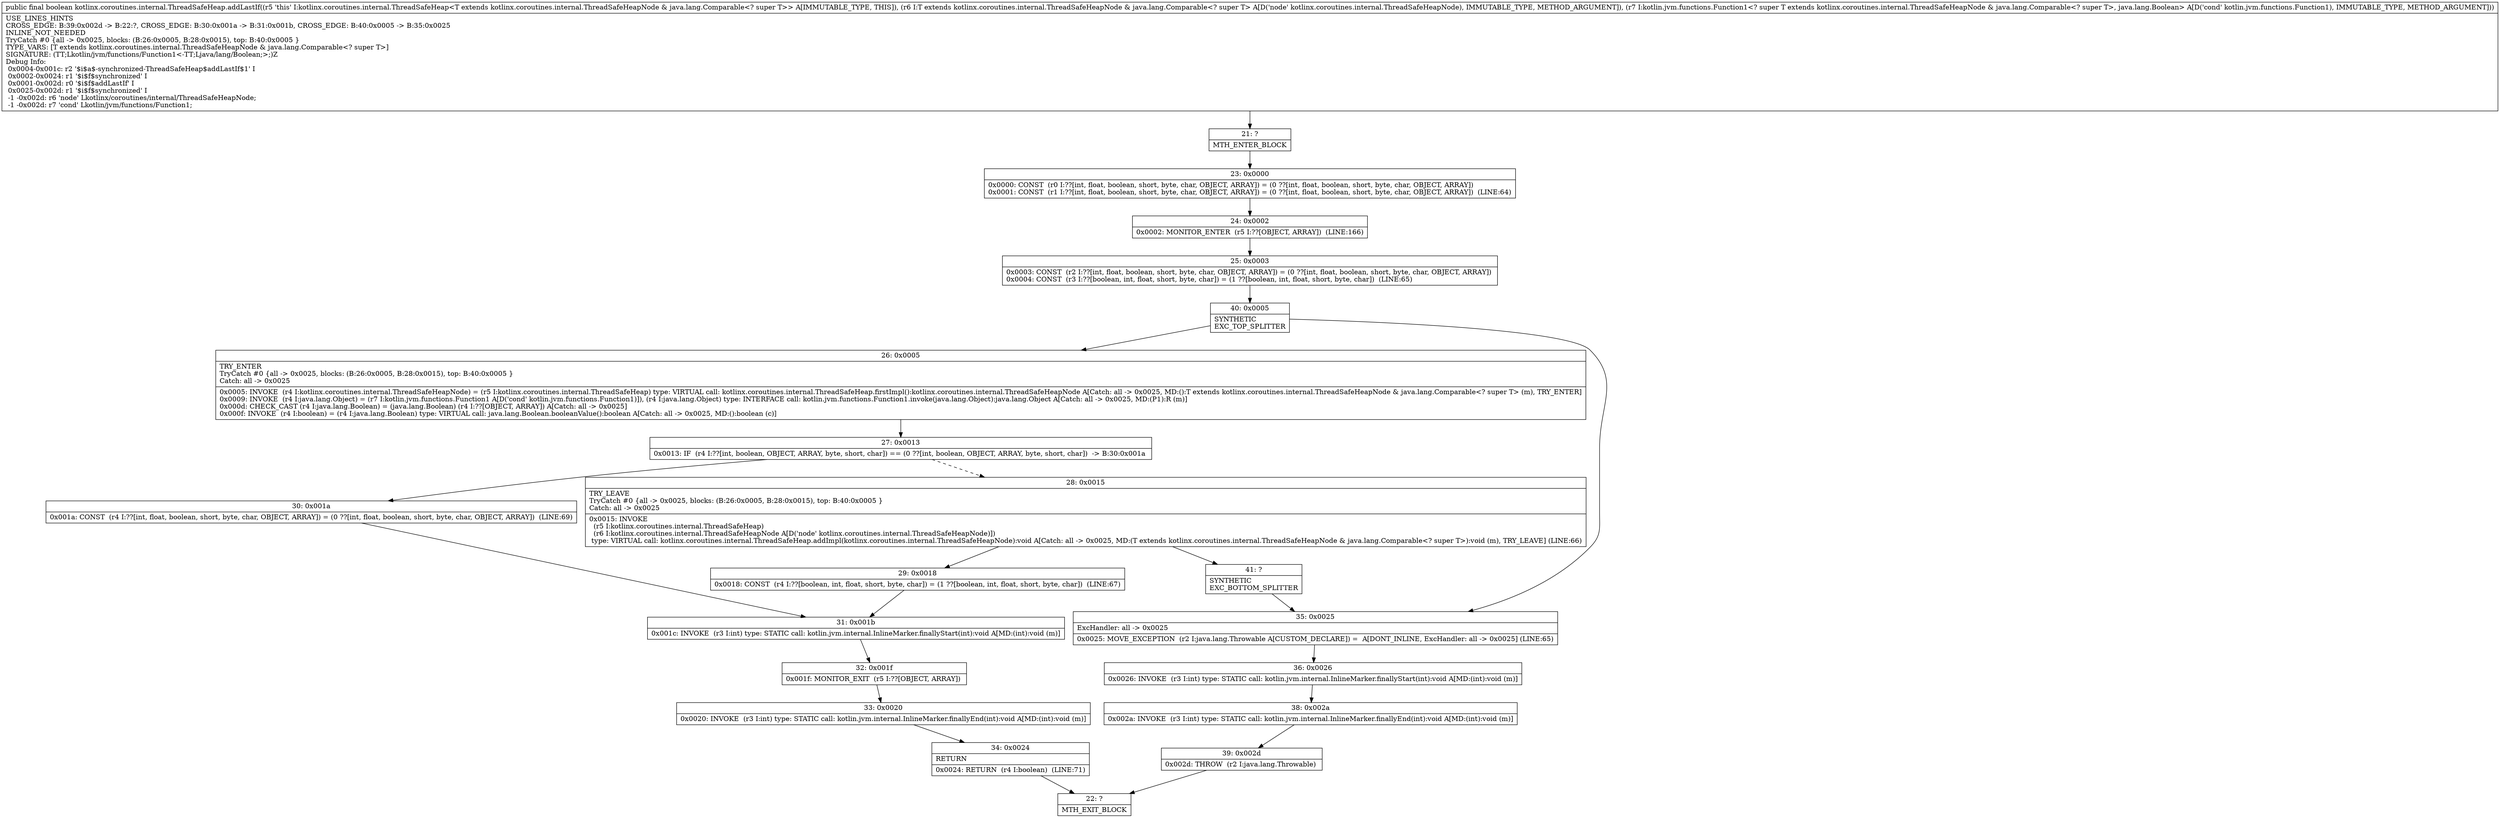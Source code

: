 digraph "CFG forkotlinx.coroutines.internal.ThreadSafeHeap.addLastIf(Lkotlinx\/coroutines\/internal\/ThreadSafeHeapNode;Lkotlin\/jvm\/functions\/Function1;)Z" {
Node_21 [shape=record,label="{21\:\ ?|MTH_ENTER_BLOCK\l}"];
Node_23 [shape=record,label="{23\:\ 0x0000|0x0000: CONST  (r0 I:??[int, float, boolean, short, byte, char, OBJECT, ARRAY]) = (0 ??[int, float, boolean, short, byte, char, OBJECT, ARRAY]) \l0x0001: CONST  (r1 I:??[int, float, boolean, short, byte, char, OBJECT, ARRAY]) = (0 ??[int, float, boolean, short, byte, char, OBJECT, ARRAY])  (LINE:64)\l}"];
Node_24 [shape=record,label="{24\:\ 0x0002|0x0002: MONITOR_ENTER  (r5 I:??[OBJECT, ARRAY])  (LINE:166)\l}"];
Node_25 [shape=record,label="{25\:\ 0x0003|0x0003: CONST  (r2 I:??[int, float, boolean, short, byte, char, OBJECT, ARRAY]) = (0 ??[int, float, boolean, short, byte, char, OBJECT, ARRAY]) \l0x0004: CONST  (r3 I:??[boolean, int, float, short, byte, char]) = (1 ??[boolean, int, float, short, byte, char])  (LINE:65)\l}"];
Node_40 [shape=record,label="{40\:\ 0x0005|SYNTHETIC\lEXC_TOP_SPLITTER\l}"];
Node_26 [shape=record,label="{26\:\ 0x0005|TRY_ENTER\lTryCatch #0 \{all \-\> 0x0025, blocks: (B:26:0x0005, B:28:0x0015), top: B:40:0x0005 \}\lCatch: all \-\> 0x0025\l|0x0005: INVOKE  (r4 I:kotlinx.coroutines.internal.ThreadSafeHeapNode) = (r5 I:kotlinx.coroutines.internal.ThreadSafeHeap) type: VIRTUAL call: kotlinx.coroutines.internal.ThreadSafeHeap.firstImpl():kotlinx.coroutines.internal.ThreadSafeHeapNode A[Catch: all \-\> 0x0025, MD:():T extends kotlinx.coroutines.internal.ThreadSafeHeapNode & java.lang.Comparable\<? super T\> (m), TRY_ENTER]\l0x0009: INVOKE  (r4 I:java.lang.Object) = (r7 I:kotlin.jvm.functions.Function1 A[D('cond' kotlin.jvm.functions.Function1)]), (r4 I:java.lang.Object) type: INTERFACE call: kotlin.jvm.functions.Function1.invoke(java.lang.Object):java.lang.Object A[Catch: all \-\> 0x0025, MD:(P1):R (m)]\l0x000d: CHECK_CAST (r4 I:java.lang.Boolean) = (java.lang.Boolean) (r4 I:??[OBJECT, ARRAY]) A[Catch: all \-\> 0x0025]\l0x000f: INVOKE  (r4 I:boolean) = (r4 I:java.lang.Boolean) type: VIRTUAL call: java.lang.Boolean.booleanValue():boolean A[Catch: all \-\> 0x0025, MD:():boolean (c)]\l}"];
Node_27 [shape=record,label="{27\:\ 0x0013|0x0013: IF  (r4 I:??[int, boolean, OBJECT, ARRAY, byte, short, char]) == (0 ??[int, boolean, OBJECT, ARRAY, byte, short, char])  \-\> B:30:0x001a \l}"];
Node_28 [shape=record,label="{28\:\ 0x0015|TRY_LEAVE\lTryCatch #0 \{all \-\> 0x0025, blocks: (B:26:0x0005, B:28:0x0015), top: B:40:0x0005 \}\lCatch: all \-\> 0x0025\l|0x0015: INVOKE  \l  (r5 I:kotlinx.coroutines.internal.ThreadSafeHeap)\l  (r6 I:kotlinx.coroutines.internal.ThreadSafeHeapNode A[D('node' kotlinx.coroutines.internal.ThreadSafeHeapNode)])\l type: VIRTUAL call: kotlinx.coroutines.internal.ThreadSafeHeap.addImpl(kotlinx.coroutines.internal.ThreadSafeHeapNode):void A[Catch: all \-\> 0x0025, MD:(T extends kotlinx.coroutines.internal.ThreadSafeHeapNode & java.lang.Comparable\<? super T\>):void (m), TRY_LEAVE] (LINE:66)\l}"];
Node_29 [shape=record,label="{29\:\ 0x0018|0x0018: CONST  (r4 I:??[boolean, int, float, short, byte, char]) = (1 ??[boolean, int, float, short, byte, char])  (LINE:67)\l}"];
Node_31 [shape=record,label="{31\:\ 0x001b|0x001c: INVOKE  (r3 I:int) type: STATIC call: kotlin.jvm.internal.InlineMarker.finallyStart(int):void A[MD:(int):void (m)]\l}"];
Node_32 [shape=record,label="{32\:\ 0x001f|0x001f: MONITOR_EXIT  (r5 I:??[OBJECT, ARRAY]) \l}"];
Node_33 [shape=record,label="{33\:\ 0x0020|0x0020: INVOKE  (r3 I:int) type: STATIC call: kotlin.jvm.internal.InlineMarker.finallyEnd(int):void A[MD:(int):void (m)]\l}"];
Node_34 [shape=record,label="{34\:\ 0x0024|RETURN\l|0x0024: RETURN  (r4 I:boolean)  (LINE:71)\l}"];
Node_22 [shape=record,label="{22\:\ ?|MTH_EXIT_BLOCK\l}"];
Node_41 [shape=record,label="{41\:\ ?|SYNTHETIC\lEXC_BOTTOM_SPLITTER\l}"];
Node_30 [shape=record,label="{30\:\ 0x001a|0x001a: CONST  (r4 I:??[int, float, boolean, short, byte, char, OBJECT, ARRAY]) = (0 ??[int, float, boolean, short, byte, char, OBJECT, ARRAY])  (LINE:69)\l}"];
Node_35 [shape=record,label="{35\:\ 0x0025|ExcHandler: all \-\> 0x0025\l|0x0025: MOVE_EXCEPTION  (r2 I:java.lang.Throwable A[CUSTOM_DECLARE]) =  A[DONT_INLINE, ExcHandler: all \-\> 0x0025] (LINE:65)\l}"];
Node_36 [shape=record,label="{36\:\ 0x0026|0x0026: INVOKE  (r3 I:int) type: STATIC call: kotlin.jvm.internal.InlineMarker.finallyStart(int):void A[MD:(int):void (m)]\l}"];
Node_38 [shape=record,label="{38\:\ 0x002a|0x002a: INVOKE  (r3 I:int) type: STATIC call: kotlin.jvm.internal.InlineMarker.finallyEnd(int):void A[MD:(int):void (m)]\l}"];
Node_39 [shape=record,label="{39\:\ 0x002d|0x002d: THROW  (r2 I:java.lang.Throwable) \l}"];
MethodNode[shape=record,label="{public final boolean kotlinx.coroutines.internal.ThreadSafeHeap.addLastIf((r5 'this' I:kotlinx.coroutines.internal.ThreadSafeHeap\<T extends kotlinx.coroutines.internal.ThreadSafeHeapNode & java.lang.Comparable\<? super T\>\> A[IMMUTABLE_TYPE, THIS]), (r6 I:T extends kotlinx.coroutines.internal.ThreadSafeHeapNode & java.lang.Comparable\<? super T\> A[D('node' kotlinx.coroutines.internal.ThreadSafeHeapNode), IMMUTABLE_TYPE, METHOD_ARGUMENT]), (r7 I:kotlin.jvm.functions.Function1\<? super T extends kotlinx.coroutines.internal.ThreadSafeHeapNode & java.lang.Comparable\<? super T\>, java.lang.Boolean\> A[D('cond' kotlin.jvm.functions.Function1), IMMUTABLE_TYPE, METHOD_ARGUMENT]))  | USE_LINES_HINTS\lCROSS_EDGE: B:39:0x002d \-\> B:22:?, CROSS_EDGE: B:30:0x001a \-\> B:31:0x001b, CROSS_EDGE: B:40:0x0005 \-\> B:35:0x0025\lINLINE_NOT_NEEDED\lTryCatch #0 \{all \-\> 0x0025, blocks: (B:26:0x0005, B:28:0x0015), top: B:40:0x0005 \}\lTYPE_VARS: [T extends kotlinx.coroutines.internal.ThreadSafeHeapNode & java.lang.Comparable\<? super T\>]\lSIGNATURE: (TT;Lkotlin\/jvm\/functions\/Function1\<\-TT;Ljava\/lang\/Boolean;\>;)Z\lDebug Info:\l  0x0004\-0x001c: r2 '$i$a$\-synchronized\-ThreadSafeHeap$addLastIf$1' I\l  0x0002\-0x0024: r1 '$i$f$synchronized' I\l  0x0001\-0x002d: r0 '$i$f$addLastIf' I\l  0x0025\-0x002d: r1 '$i$f$synchronized' I\l  \-1 \-0x002d: r6 'node' Lkotlinx\/coroutines\/internal\/ThreadSafeHeapNode;\l  \-1 \-0x002d: r7 'cond' Lkotlin\/jvm\/functions\/Function1;\l}"];
MethodNode -> Node_21;Node_21 -> Node_23;
Node_23 -> Node_24;
Node_24 -> Node_25;
Node_25 -> Node_40;
Node_40 -> Node_26;
Node_40 -> Node_35;
Node_26 -> Node_27;
Node_27 -> Node_28[style=dashed];
Node_27 -> Node_30;
Node_28 -> Node_29;
Node_28 -> Node_41;
Node_29 -> Node_31;
Node_31 -> Node_32;
Node_32 -> Node_33;
Node_33 -> Node_34;
Node_34 -> Node_22;
Node_41 -> Node_35;
Node_30 -> Node_31;
Node_35 -> Node_36;
Node_36 -> Node_38;
Node_38 -> Node_39;
Node_39 -> Node_22;
}

